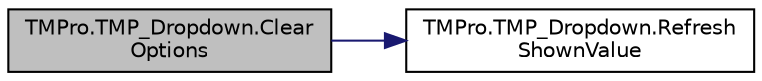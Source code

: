 digraph "TMPro.TMP_Dropdown.ClearOptions"
{
 // LATEX_PDF_SIZE
  edge [fontname="Helvetica",fontsize="10",labelfontname="Helvetica",labelfontsize="10"];
  node [fontname="Helvetica",fontsize="10",shape=record];
  rankdir="LR";
  Node1 [label="TMPro.TMP_Dropdown.Clear\lOptions",height=0.2,width=0.4,color="black", fillcolor="grey75", style="filled", fontcolor="black",tooltip="Clear the list of options in the Dropdown."];
  Node1 -> Node2 [color="midnightblue",fontsize="10",style="solid",fontname="Helvetica"];
  Node2 [label="TMPro.TMP_Dropdown.Refresh\lShownValue",height=0.2,width=0.4,color="black", fillcolor="white", style="filled",URL="$class_t_m_pro_1_1_t_m_p___dropdown.html#ac99e89e4f86608cd77442d20b9de3aba",tooltip="Refreshes the text and image (if available) of the currently selected option."];
}
